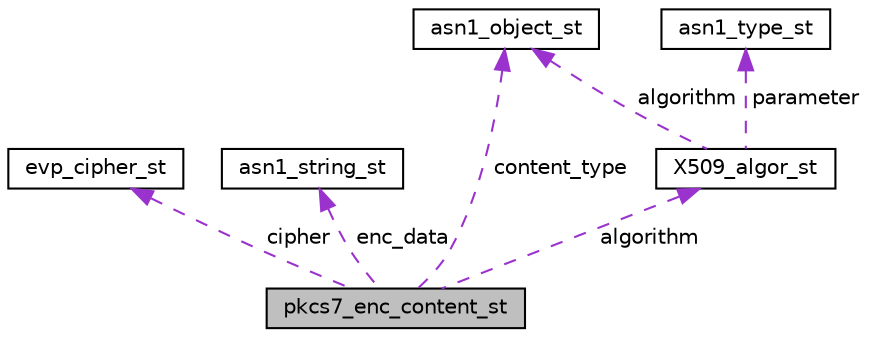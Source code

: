 digraph "pkcs7_enc_content_st"
{
 // LATEX_PDF_SIZE
  edge [fontname="Helvetica",fontsize="10",labelfontname="Helvetica",labelfontsize="10"];
  node [fontname="Helvetica",fontsize="10",shape=record];
  Node1 [label="pkcs7_enc_content_st",height=0.2,width=0.4,color="black", fillcolor="grey75", style="filled", fontcolor="black",tooltip=" "];
  Node2 -> Node1 [dir="back",color="darkorchid3",fontsize="10",style="dashed",label=" cipher" ,fontname="Helvetica"];
  Node2 [label="evp_cipher_st",height=0.2,width=0.4,color="black", fillcolor="white", style="filled",URL="$structevp__cipher__st.html",tooltip=" "];
  Node3 -> Node1 [dir="back",color="darkorchid3",fontsize="10",style="dashed",label=" enc_data" ,fontname="Helvetica"];
  Node3 [label="asn1_string_st",height=0.2,width=0.4,color="black", fillcolor="white", style="filled",URL="$asn1_8h.html#structasn1__string__st",tooltip=" "];
  Node4 -> Node1 [dir="back",color="darkorchid3",fontsize="10",style="dashed",label=" content_type" ,fontname="Helvetica"];
  Node4 [label="asn1_object_st",height=0.2,width=0.4,color="black", fillcolor="white", style="filled",URL="$asn1_8h.html#structasn1__object__st",tooltip=" "];
  Node5 -> Node1 [dir="back",color="darkorchid3",fontsize="10",style="dashed",label=" algorithm" ,fontname="Helvetica"];
  Node5 [label="X509_algor_st",height=0.2,width=0.4,color="black", fillcolor="white", style="filled",URL="$x509_8h.html#struct_x509__algor__st",tooltip=" "];
  Node4 -> Node5 [dir="back",color="darkorchid3",fontsize="10",style="dashed",label=" algorithm" ,fontname="Helvetica"];
  Node6 -> Node5 [dir="back",color="darkorchid3",fontsize="10",style="dashed",label=" parameter" ,fontname="Helvetica"];
  Node6 [label="asn1_type_st",height=0.2,width=0.4,color="black", fillcolor="white", style="filled",URL="$asn1_8h.html#structasn1__type__st",tooltip=" "];
}

